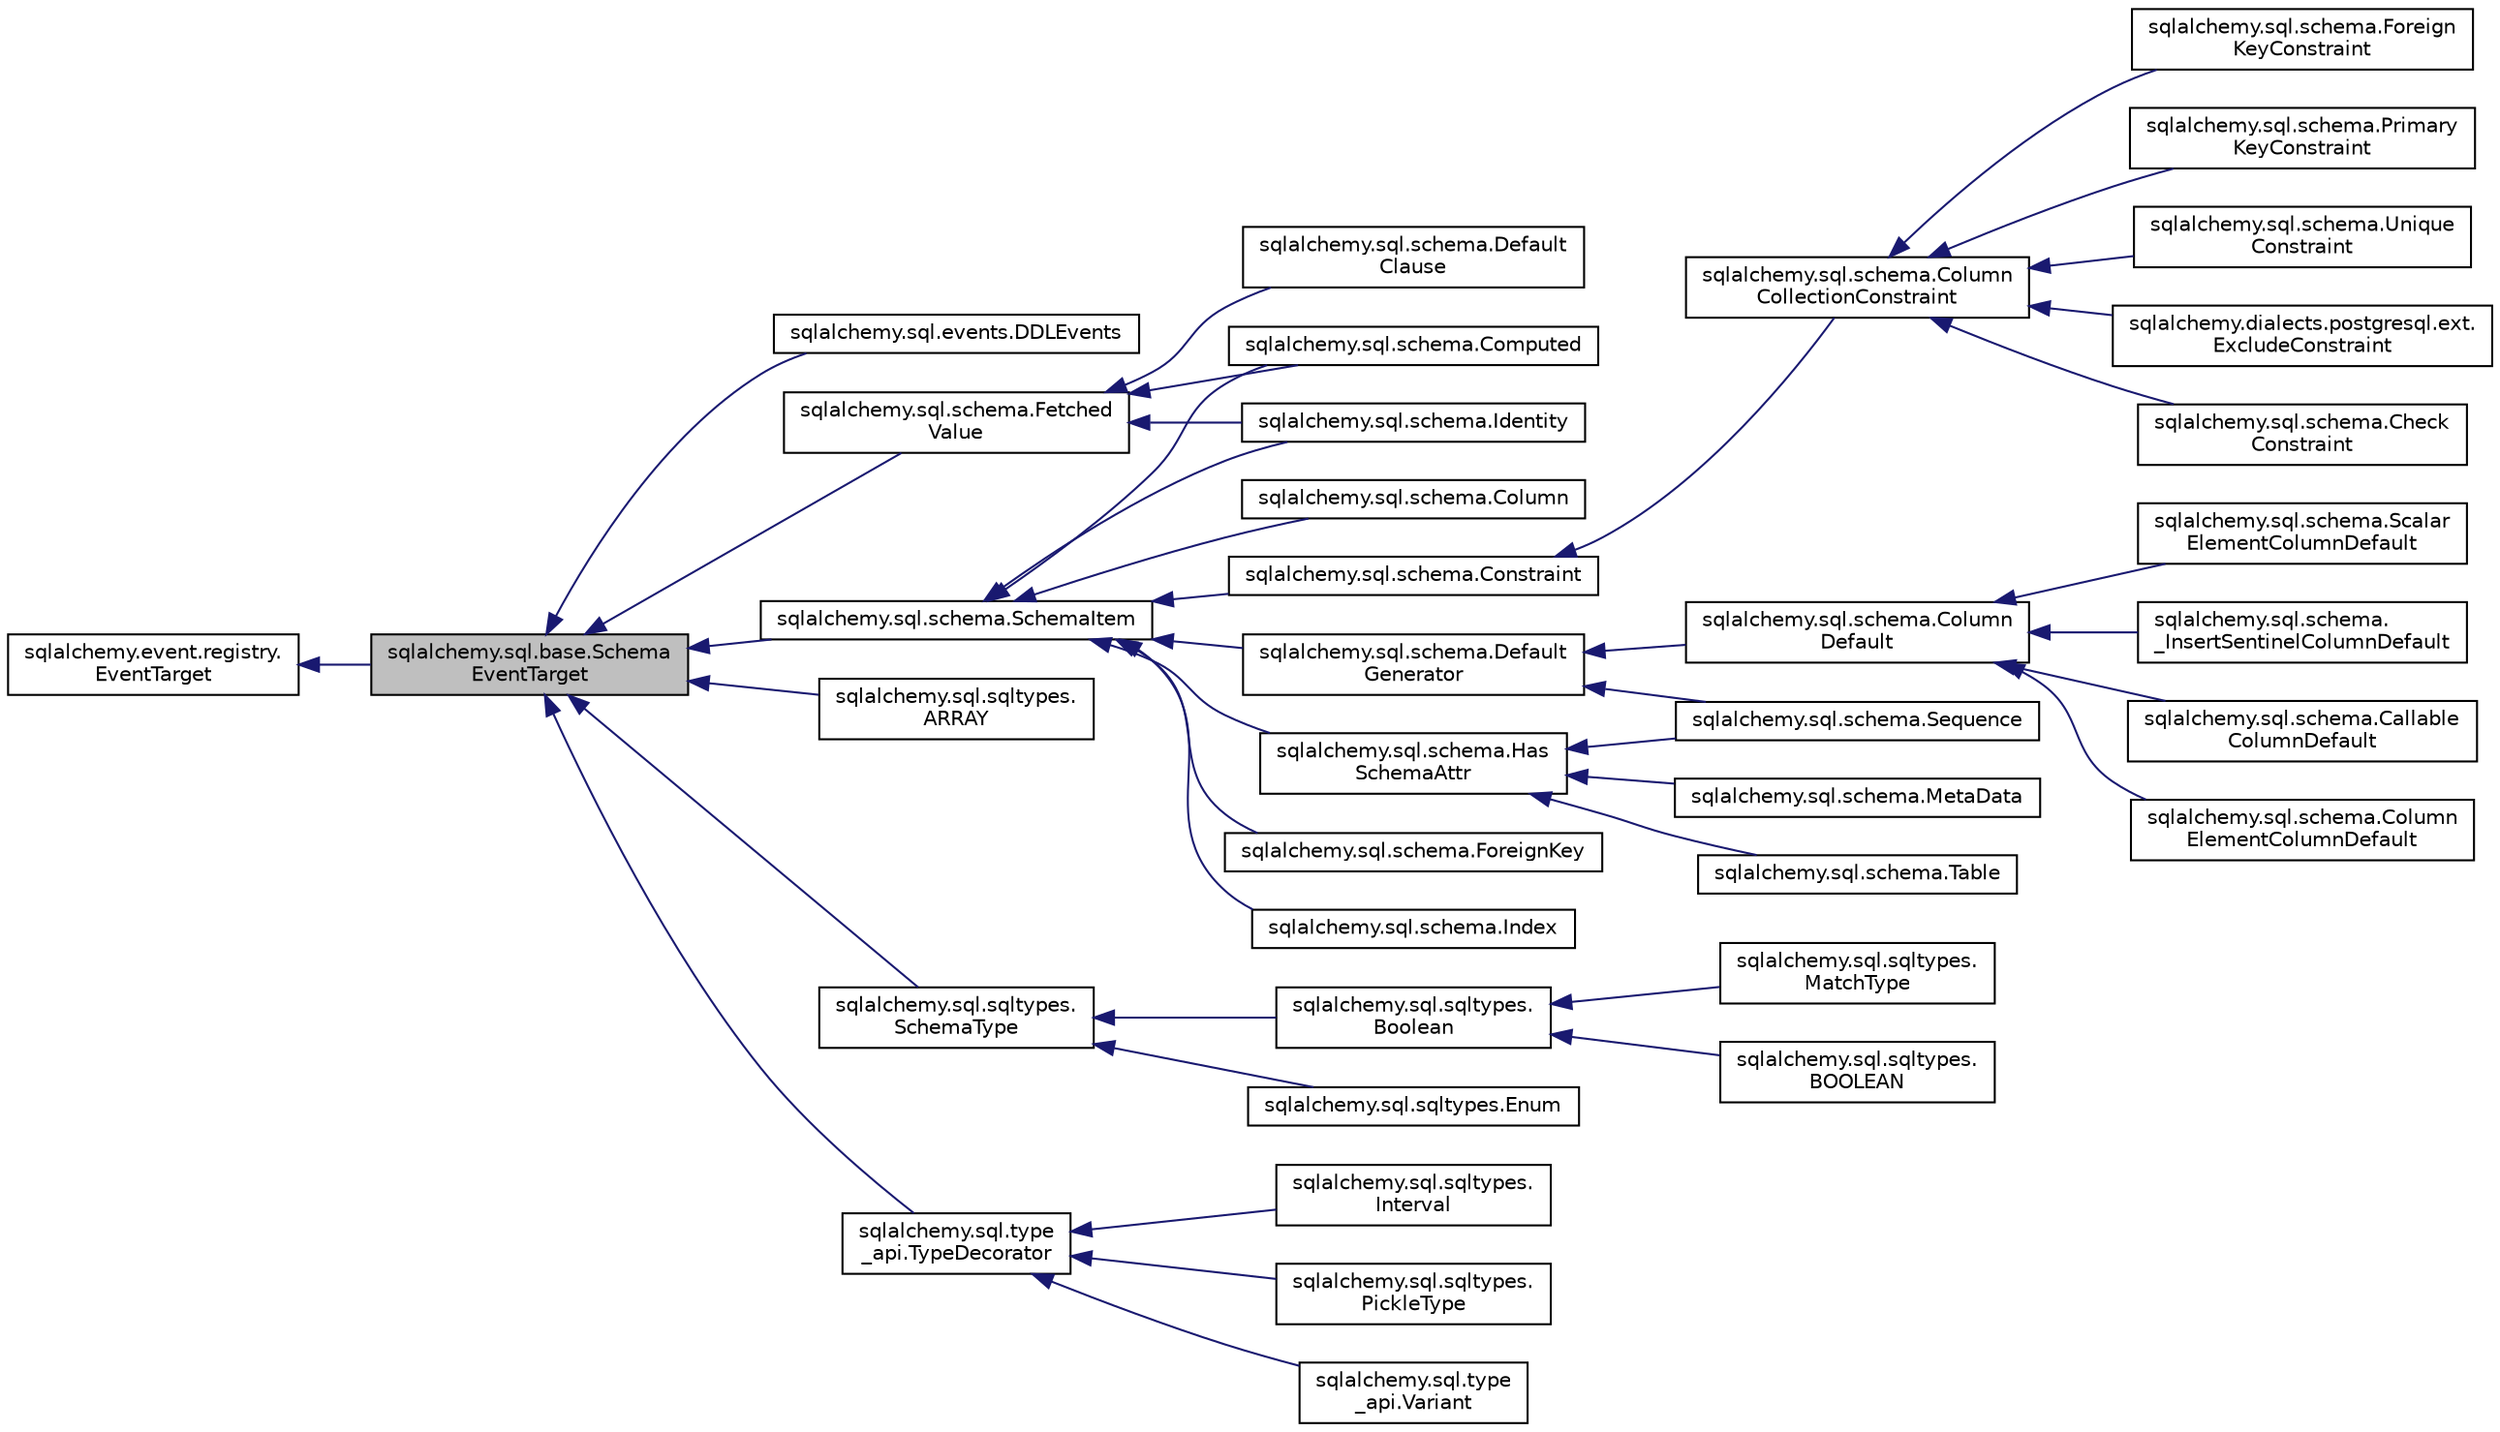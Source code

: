 digraph "sqlalchemy.sql.base.SchemaEventTarget"
{
 // LATEX_PDF_SIZE
  edge [fontname="Helvetica",fontsize="10",labelfontname="Helvetica",labelfontsize="10"];
  node [fontname="Helvetica",fontsize="10",shape=record];
  rankdir="LR";
  Node1 [label="sqlalchemy.sql.base.Schema\lEventTarget",height=0.2,width=0.4,color="black", fillcolor="grey75", style="filled", fontcolor="black",tooltip=" "];
  Node2 -> Node1 [dir="back",color="midnightblue",fontsize="10",style="solid",fontname="Helvetica"];
  Node2 [label="sqlalchemy.event.registry.\lEventTarget",height=0.2,width=0.4,color="black", fillcolor="white", style="filled",URL="$classsqlalchemy_1_1event_1_1registry_1_1EventTarget.html",tooltip=" "];
  Node1 -> Node3 [dir="back",color="midnightblue",fontsize="10",style="solid",fontname="Helvetica"];
  Node3 [label="sqlalchemy.sql.events.DDLEvents",height=0.2,width=0.4,color="black", fillcolor="white", style="filled",URL="$classsqlalchemy_1_1sql_1_1events_1_1DDLEvents.html",tooltip=" "];
  Node1 -> Node4 [dir="back",color="midnightblue",fontsize="10",style="solid",fontname="Helvetica"];
  Node4 [label="sqlalchemy.sql.schema.Fetched\lValue",height=0.2,width=0.4,color="black", fillcolor="white", style="filled",URL="$classsqlalchemy_1_1sql_1_1schema_1_1FetchedValue.html",tooltip=" "];
  Node4 -> Node5 [dir="back",color="midnightblue",fontsize="10",style="solid",fontname="Helvetica"];
  Node5 [label="sqlalchemy.sql.schema.Computed",height=0.2,width=0.4,color="black", fillcolor="white", style="filled",URL="$classsqlalchemy_1_1sql_1_1schema_1_1Computed.html",tooltip=" "];
  Node4 -> Node6 [dir="back",color="midnightblue",fontsize="10",style="solid",fontname="Helvetica"];
  Node6 [label="sqlalchemy.sql.schema.Default\lClause",height=0.2,width=0.4,color="black", fillcolor="white", style="filled",URL="$classsqlalchemy_1_1sql_1_1schema_1_1DefaultClause.html",tooltip=" "];
  Node4 -> Node7 [dir="back",color="midnightblue",fontsize="10",style="solid",fontname="Helvetica"];
  Node7 [label="sqlalchemy.sql.schema.Identity",height=0.2,width=0.4,color="black", fillcolor="white", style="filled",URL="$classsqlalchemy_1_1sql_1_1schema_1_1Identity.html",tooltip=" "];
  Node1 -> Node8 [dir="back",color="midnightblue",fontsize="10",style="solid",fontname="Helvetica"];
  Node8 [label="sqlalchemy.sql.schema.SchemaItem",height=0.2,width=0.4,color="black", fillcolor="white", style="filled",URL="$classsqlalchemy_1_1sql_1_1schema_1_1SchemaItem.html",tooltip=" "];
  Node8 -> Node9 [dir="back",color="midnightblue",fontsize="10",style="solid",fontname="Helvetica"];
  Node9 [label="sqlalchemy.sql.schema.Column",height=0.2,width=0.4,color="black", fillcolor="white", style="filled",URL="$classsqlalchemy_1_1sql_1_1schema_1_1Column.html",tooltip=" "];
  Node8 -> Node5 [dir="back",color="midnightblue",fontsize="10",style="solid",fontname="Helvetica"];
  Node8 -> Node10 [dir="back",color="midnightblue",fontsize="10",style="solid",fontname="Helvetica"];
  Node10 [label="sqlalchemy.sql.schema.Constraint",height=0.2,width=0.4,color="black", fillcolor="white", style="filled",URL="$classsqlalchemy_1_1sql_1_1schema_1_1Constraint.html",tooltip=" "];
  Node10 -> Node11 [dir="back",color="midnightblue",fontsize="10",style="solid",fontname="Helvetica"];
  Node11 [label="sqlalchemy.sql.schema.Column\lCollectionConstraint",height=0.2,width=0.4,color="black", fillcolor="white", style="filled",URL="$classsqlalchemy_1_1sql_1_1schema_1_1ColumnCollectionConstraint.html",tooltip=" "];
  Node11 -> Node12 [dir="back",color="midnightblue",fontsize="10",style="solid",fontname="Helvetica"];
  Node12 [label="sqlalchemy.dialects.postgresql.ext.\lExcludeConstraint",height=0.2,width=0.4,color="black", fillcolor="white", style="filled",URL="$classsqlalchemy_1_1dialects_1_1postgresql_1_1ext_1_1ExcludeConstraint.html",tooltip=" "];
  Node11 -> Node13 [dir="back",color="midnightblue",fontsize="10",style="solid",fontname="Helvetica"];
  Node13 [label="sqlalchemy.sql.schema.Check\lConstraint",height=0.2,width=0.4,color="black", fillcolor="white", style="filled",URL="$classsqlalchemy_1_1sql_1_1schema_1_1CheckConstraint.html",tooltip=" "];
  Node11 -> Node14 [dir="back",color="midnightblue",fontsize="10",style="solid",fontname="Helvetica"];
  Node14 [label="sqlalchemy.sql.schema.Foreign\lKeyConstraint",height=0.2,width=0.4,color="black", fillcolor="white", style="filled",URL="$classsqlalchemy_1_1sql_1_1schema_1_1ForeignKeyConstraint.html",tooltip=" "];
  Node11 -> Node15 [dir="back",color="midnightblue",fontsize="10",style="solid",fontname="Helvetica"];
  Node15 [label="sqlalchemy.sql.schema.Primary\lKeyConstraint",height=0.2,width=0.4,color="black", fillcolor="white", style="filled",URL="$classsqlalchemy_1_1sql_1_1schema_1_1PrimaryKeyConstraint.html",tooltip=" "];
  Node11 -> Node16 [dir="back",color="midnightblue",fontsize="10",style="solid",fontname="Helvetica"];
  Node16 [label="sqlalchemy.sql.schema.Unique\lConstraint",height=0.2,width=0.4,color="black", fillcolor="white", style="filled",URL="$classsqlalchemy_1_1sql_1_1schema_1_1UniqueConstraint.html",tooltip=" "];
  Node8 -> Node17 [dir="back",color="midnightblue",fontsize="10",style="solid",fontname="Helvetica"];
  Node17 [label="sqlalchemy.sql.schema.Default\lGenerator",height=0.2,width=0.4,color="black", fillcolor="white", style="filled",URL="$classsqlalchemy_1_1sql_1_1schema_1_1DefaultGenerator.html",tooltip=" "];
  Node17 -> Node18 [dir="back",color="midnightblue",fontsize="10",style="solid",fontname="Helvetica"];
  Node18 [label="sqlalchemy.sql.schema.Column\lDefault",height=0.2,width=0.4,color="black", fillcolor="white", style="filled",URL="$classsqlalchemy_1_1sql_1_1schema_1_1ColumnDefault.html",tooltip=" "];
  Node18 -> Node19 [dir="back",color="midnightblue",fontsize="10",style="solid",fontname="Helvetica"];
  Node19 [label="sqlalchemy.sql.schema.Callable\lColumnDefault",height=0.2,width=0.4,color="black", fillcolor="white", style="filled",URL="$classsqlalchemy_1_1sql_1_1schema_1_1CallableColumnDefault.html",tooltip=" "];
  Node18 -> Node20 [dir="back",color="midnightblue",fontsize="10",style="solid",fontname="Helvetica"];
  Node20 [label="sqlalchemy.sql.schema.Column\lElementColumnDefault",height=0.2,width=0.4,color="black", fillcolor="white", style="filled",URL="$classsqlalchemy_1_1sql_1_1schema_1_1ColumnElementColumnDefault.html",tooltip=" "];
  Node18 -> Node21 [dir="back",color="midnightblue",fontsize="10",style="solid",fontname="Helvetica"];
  Node21 [label="sqlalchemy.sql.schema.Scalar\lElementColumnDefault",height=0.2,width=0.4,color="black", fillcolor="white", style="filled",URL="$classsqlalchemy_1_1sql_1_1schema_1_1ScalarElementColumnDefault.html",tooltip=" "];
  Node18 -> Node22 [dir="back",color="midnightblue",fontsize="10",style="solid",fontname="Helvetica"];
  Node22 [label="sqlalchemy.sql.schema.\l_InsertSentinelColumnDefault",height=0.2,width=0.4,color="black", fillcolor="white", style="filled",URL="$classsqlalchemy_1_1sql_1_1schema_1_1__InsertSentinelColumnDefault.html",tooltip=" "];
  Node17 -> Node23 [dir="back",color="midnightblue",fontsize="10",style="solid",fontname="Helvetica"];
  Node23 [label="sqlalchemy.sql.schema.Sequence",height=0.2,width=0.4,color="black", fillcolor="white", style="filled",URL="$classsqlalchemy_1_1sql_1_1schema_1_1Sequence.html",tooltip=" "];
  Node8 -> Node24 [dir="back",color="midnightblue",fontsize="10",style="solid",fontname="Helvetica"];
  Node24 [label="sqlalchemy.sql.schema.ForeignKey",height=0.2,width=0.4,color="black", fillcolor="white", style="filled",URL="$classsqlalchemy_1_1sql_1_1schema_1_1ForeignKey.html",tooltip=" "];
  Node8 -> Node25 [dir="back",color="midnightblue",fontsize="10",style="solid",fontname="Helvetica"];
  Node25 [label="sqlalchemy.sql.schema.Has\lSchemaAttr",height=0.2,width=0.4,color="black", fillcolor="white", style="filled",URL="$classsqlalchemy_1_1sql_1_1schema_1_1HasSchemaAttr.html",tooltip=" "];
  Node25 -> Node26 [dir="back",color="midnightblue",fontsize="10",style="solid",fontname="Helvetica"];
  Node26 [label="sqlalchemy.sql.schema.MetaData",height=0.2,width=0.4,color="black", fillcolor="white", style="filled",URL="$classsqlalchemy_1_1sql_1_1schema_1_1MetaData.html",tooltip=" "];
  Node25 -> Node23 [dir="back",color="midnightblue",fontsize="10",style="solid",fontname="Helvetica"];
  Node25 -> Node27 [dir="back",color="midnightblue",fontsize="10",style="solid",fontname="Helvetica"];
  Node27 [label="sqlalchemy.sql.schema.Table",height=0.2,width=0.4,color="black", fillcolor="white", style="filled",URL="$classsqlalchemy_1_1sql_1_1schema_1_1Table.html",tooltip=" "];
  Node8 -> Node7 [dir="back",color="midnightblue",fontsize="10",style="solid",fontname="Helvetica"];
  Node8 -> Node28 [dir="back",color="midnightblue",fontsize="10",style="solid",fontname="Helvetica"];
  Node28 [label="sqlalchemy.sql.schema.Index",height=0.2,width=0.4,color="black", fillcolor="white", style="filled",URL="$classsqlalchemy_1_1sql_1_1schema_1_1Index.html",tooltip=" "];
  Node1 -> Node29 [dir="back",color="midnightblue",fontsize="10",style="solid",fontname="Helvetica"];
  Node29 [label="sqlalchemy.sql.sqltypes.\lARRAY",height=0.2,width=0.4,color="black", fillcolor="white", style="filled",URL="$classsqlalchemy_1_1sql_1_1sqltypes_1_1ARRAY.html",tooltip=" "];
  Node1 -> Node30 [dir="back",color="midnightblue",fontsize="10",style="solid",fontname="Helvetica"];
  Node30 [label="sqlalchemy.sql.sqltypes.\lSchemaType",height=0.2,width=0.4,color="black", fillcolor="white", style="filled",URL="$classsqlalchemy_1_1sql_1_1sqltypes_1_1SchemaType.html",tooltip=" "];
  Node30 -> Node31 [dir="back",color="midnightblue",fontsize="10",style="solid",fontname="Helvetica"];
  Node31 [label="sqlalchemy.sql.sqltypes.\lBoolean",height=0.2,width=0.4,color="black", fillcolor="white", style="filled",URL="$classsqlalchemy_1_1sql_1_1sqltypes_1_1Boolean.html",tooltip=" "];
  Node31 -> Node32 [dir="back",color="midnightblue",fontsize="10",style="solid",fontname="Helvetica"];
  Node32 [label="sqlalchemy.sql.sqltypes.\lBOOLEAN",height=0.2,width=0.4,color="black", fillcolor="white", style="filled",URL="$classsqlalchemy_1_1sql_1_1sqltypes_1_1BOOLEAN.html",tooltip=" "];
  Node31 -> Node33 [dir="back",color="midnightblue",fontsize="10",style="solid",fontname="Helvetica"];
  Node33 [label="sqlalchemy.sql.sqltypes.\lMatchType",height=0.2,width=0.4,color="black", fillcolor="white", style="filled",URL="$classsqlalchemy_1_1sql_1_1sqltypes_1_1MatchType.html",tooltip=" "];
  Node30 -> Node34 [dir="back",color="midnightblue",fontsize="10",style="solid",fontname="Helvetica"];
  Node34 [label="sqlalchemy.sql.sqltypes.Enum",height=0.2,width=0.4,color="black", fillcolor="white", style="filled",URL="$classsqlalchemy_1_1sql_1_1sqltypes_1_1Enum.html",tooltip=" "];
  Node1 -> Node35 [dir="back",color="midnightblue",fontsize="10",style="solid",fontname="Helvetica"];
  Node35 [label="sqlalchemy.sql.type\l_api.TypeDecorator",height=0.2,width=0.4,color="black", fillcolor="white", style="filled",URL="$classsqlalchemy_1_1sql_1_1type__api_1_1TypeDecorator.html",tooltip=" "];
  Node35 -> Node36 [dir="back",color="midnightblue",fontsize="10",style="solid",fontname="Helvetica"];
  Node36 [label="sqlalchemy.sql.sqltypes.\lInterval",height=0.2,width=0.4,color="black", fillcolor="white", style="filled",URL="$classsqlalchemy_1_1sql_1_1sqltypes_1_1Interval.html",tooltip=" "];
  Node35 -> Node37 [dir="back",color="midnightblue",fontsize="10",style="solid",fontname="Helvetica"];
  Node37 [label="sqlalchemy.sql.sqltypes.\lPickleType",height=0.2,width=0.4,color="black", fillcolor="white", style="filled",URL="$classsqlalchemy_1_1sql_1_1sqltypes_1_1PickleType.html",tooltip=" "];
  Node35 -> Node38 [dir="back",color="midnightblue",fontsize="10",style="solid",fontname="Helvetica"];
  Node38 [label="sqlalchemy.sql.type\l_api.Variant",height=0.2,width=0.4,color="black", fillcolor="white", style="filled",URL="$classsqlalchemy_1_1sql_1_1type__api_1_1Variant.html",tooltip=" "];
}

